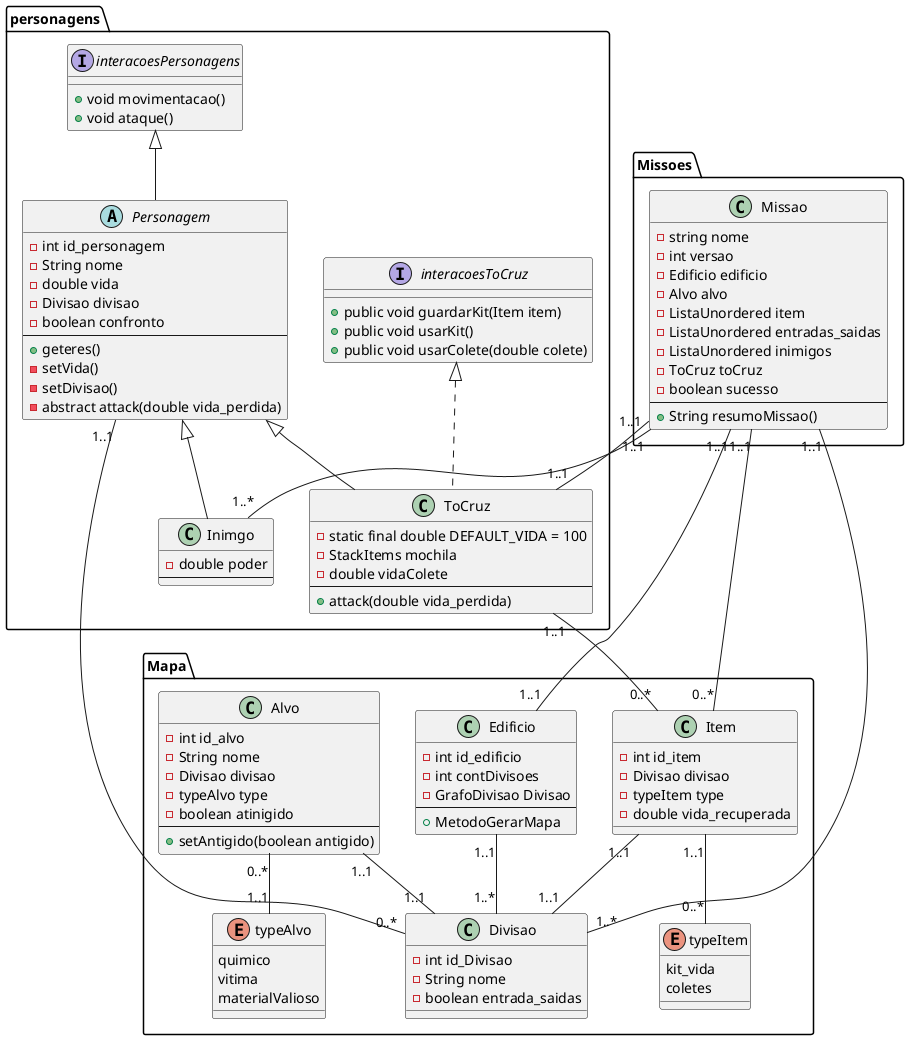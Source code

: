 @startuml DiagramaClassesToCruz

package "Mapa" {
    /'
    Provavelmente é preciso remover este boolean
    '/
    class Divisao {
        - int id_Divisao
        - String nome
        - boolean entrada_saidas
    }

    /'
    As Divisao do edifio vão ser um grafo
    o grafo é construido quando e feita a importação dos dados
    '/
    class Edificio {
        - int id_edificio
        - int contDivisoes
        - GrafoDivisao Divisao
        --
        + MetodoGerarMapa
    }

    Edificio "1..1" -- "1..*" Divisao

    enum typeAlvo {
        quimico 
        vitima
        materialValioso
    }

    /'
    Talvez meter o type como uma String se sim remover typeAlvo acima
    
    O boolean antigido representa se o objeto já foi coletado ou não pelo 
    ToCruz
    '/
    class Alvo {
        - int id_alvo
        - String nome
        - Divisao divisao
        - typeAlvo type
        - boolean atinigido
        --
        + setAntigido(boolean antigido)
    }

    enum typeItem {
        kit_vida
        coletes
    }

    /'Se houver diferente entre o que cada item fornce,
    criar hierarquia'/
    class Item {
        - int id_item
        - Divisao divisao
        - typeItem type
        - double vida_recuperada
    }

    Alvo "1..1" -- "1..1" Divisao
    Item "1..1" -- "1..1" Divisao
    Item "1..1" -- "0..*" typeItem
    Alvo "0..*" -- "1..1" typeAlvo
}

package "personagens" {
    
    /'Não daria para meter o To Cruz e o inimigo como uma enum,
    mas só fazer se nã achar mais campos para o inimigo e para o To Cruz'/
    interface interacoesPersonagens {
        + void movimentacao()
        + void ataque()
    }
    
    abstract class Personagem extends interacoesPersonagens {
        - int id_personagem
        - String nome
        - double vida
        - Divisao divisao
        - boolean confronto
        --
        + geteres()
        - setVida()
        - setDivisao()
        - abstract attack(double vida_perdida)
    }

    interface interacoesToCruz {
        + public void guardarKit(Item item)        
        + public void usarKit()
        + public void usarColete(double colete)
    }

    /'
    A Stack guarda apenas os kitVida
    A double vidaColete em principio não é necessário.
    O ToCruz não tem a variavel poder, porque ele vai dar sempre
    instaKill
    '/
    class ToCruz extends Personagem implements interacoesToCruz {
        - static final double DEFAULT_VIDA = 100
        - StackItems mochila
        - double vidaColete
        --
        + attack(double vida_perdida)
    }

    class Inimgo extends Personagem {
        - double poder
        --
    }

    Personagem "1..1" -- "0..*" Divisao
    ToCruz "1..1" -- "0..*" Item
}

package "Missoes" {

    /'
    O item é uma LinkedList ou um array
    As entras também podem ser LinkedList ou Stacks 

    Estes campos também podem ser Listas (que pode ser melhor)

    No construtor o ToCruz não é mandado no 
    '/
    class Missao {
        - string nome
        - int versao
        - Edificio edificio
        - Alvo alvo
        - ListaUnordered item
        - ListaUnordered entradas_saidas
        - ListaUnordered inimigos
        - ToCruz toCruz
        - boolean sucesso
        --
        + String resumoMissao()
    }

    Missao "1..1" -- "0..*" Item
    Missao "1..1" -- "1..1" Edificio
    Missao "1..1" -- "1..*" Divisao
    Missao "1..1" -- "1..*" Inimgo
    Missao "1..1" -- "1..1" ToCruz
}

@enduml